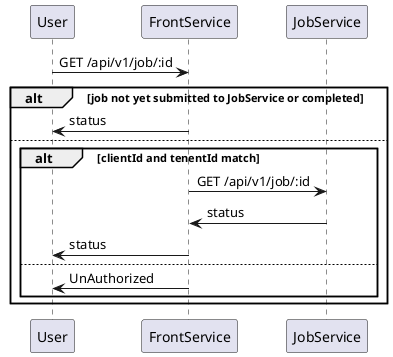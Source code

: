 @startuml
User -> FrontService: GET /api/v1/job/:id
alt job not yet submitted to JobService or completed
  FrontService -> User: status
else
  alt clientId and tenentId match
    FrontService -> JobService: GET /api/v1/job/:id
    JobService -> FrontService: status
    FrontService -> User: status
  else
  ' User is not owner of job
    FrontService -> User: UnAuthorized
  end
end
@enduml